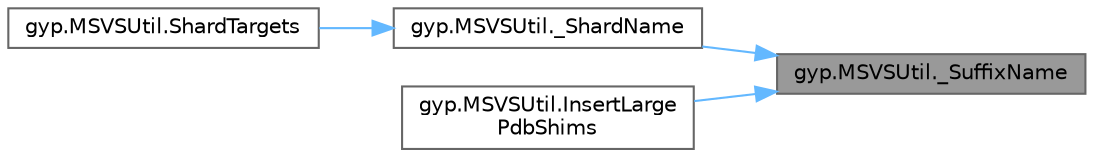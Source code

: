 digraph "gyp.MSVSUtil._SuffixName"
{
 // LATEX_PDF_SIZE
  bgcolor="transparent";
  edge [fontname=Helvetica,fontsize=10,labelfontname=Helvetica,labelfontsize=10];
  node [fontname=Helvetica,fontsize=10,shape=box,height=0.2,width=0.4];
  rankdir="RL";
  Node1 [id="Node000001",label="gyp.MSVSUtil._SuffixName",height=0.2,width=0.4,color="gray40", fillcolor="grey60", style="filled", fontcolor="black",tooltip=" "];
  Node1 -> Node2 [id="edge7_Node000001_Node000002",dir="back",color="steelblue1",style="solid",tooltip=" "];
  Node2 [id="Node000002",label="gyp.MSVSUtil._ShardName",height=0.2,width=0.4,color="grey40", fillcolor="white", style="filled",URL="$namespacegyp_1_1_m_s_v_s_util.html#a4cdefb42e91d7747789db935c5310046",tooltip=" "];
  Node2 -> Node3 [id="edge8_Node000002_Node000003",dir="back",color="steelblue1",style="solid",tooltip=" "];
  Node3 [id="Node000003",label="gyp.MSVSUtil.ShardTargets",height=0.2,width=0.4,color="grey40", fillcolor="white", style="filled",URL="$namespacegyp_1_1_m_s_v_s_util.html#aaff9bd36c35afd64173c231f3f536cc5",tooltip=" "];
  Node1 -> Node4 [id="edge9_Node000001_Node000004",dir="back",color="steelblue1",style="solid",tooltip=" "];
  Node4 [id="Node000004",label="gyp.MSVSUtil.InsertLarge\lPdbShims",height=0.2,width=0.4,color="grey40", fillcolor="white", style="filled",URL="$namespacegyp_1_1_m_s_v_s_util.html#ae17c81ec653d2e6fbc85242db5fd30bd",tooltip=" "];
}
